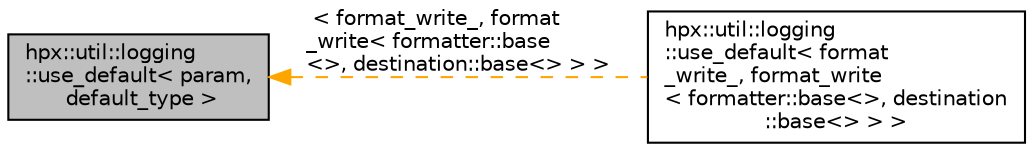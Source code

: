 digraph "hpx::util::logging::use_default&lt; param, default_type &gt;"
{
  edge [fontname="Helvetica",fontsize="10",labelfontname="Helvetica",labelfontsize="10"];
  node [fontname="Helvetica",fontsize="10",shape=record];
  rankdir="LR";
  Node0 [label="hpx::util::logging\l::use_default\< param,\l default_type \>",height=0.2,width=0.4,color="black", fillcolor="grey75", style="filled", fontcolor="black"];
  Node0 -> Node1 [dir="back",color="orange",fontsize="10",style="dashed",label=" \< format_write_, format\l_write\< formatter::base\l\<\>, destination::base\<\> \> \>" ,fontname="Helvetica"];
  Node1 [label="hpx::util::logging\l::use_default\< format\l_write_, format_write\l\< formatter::base\<\>, destination\l::base\<\> \> \>",height=0.2,width=0.4,color="black", fillcolor="white", style="filled",URL="$d6/db2/structhpx_1_1util_1_1logging_1_1use__default.html"];
}
